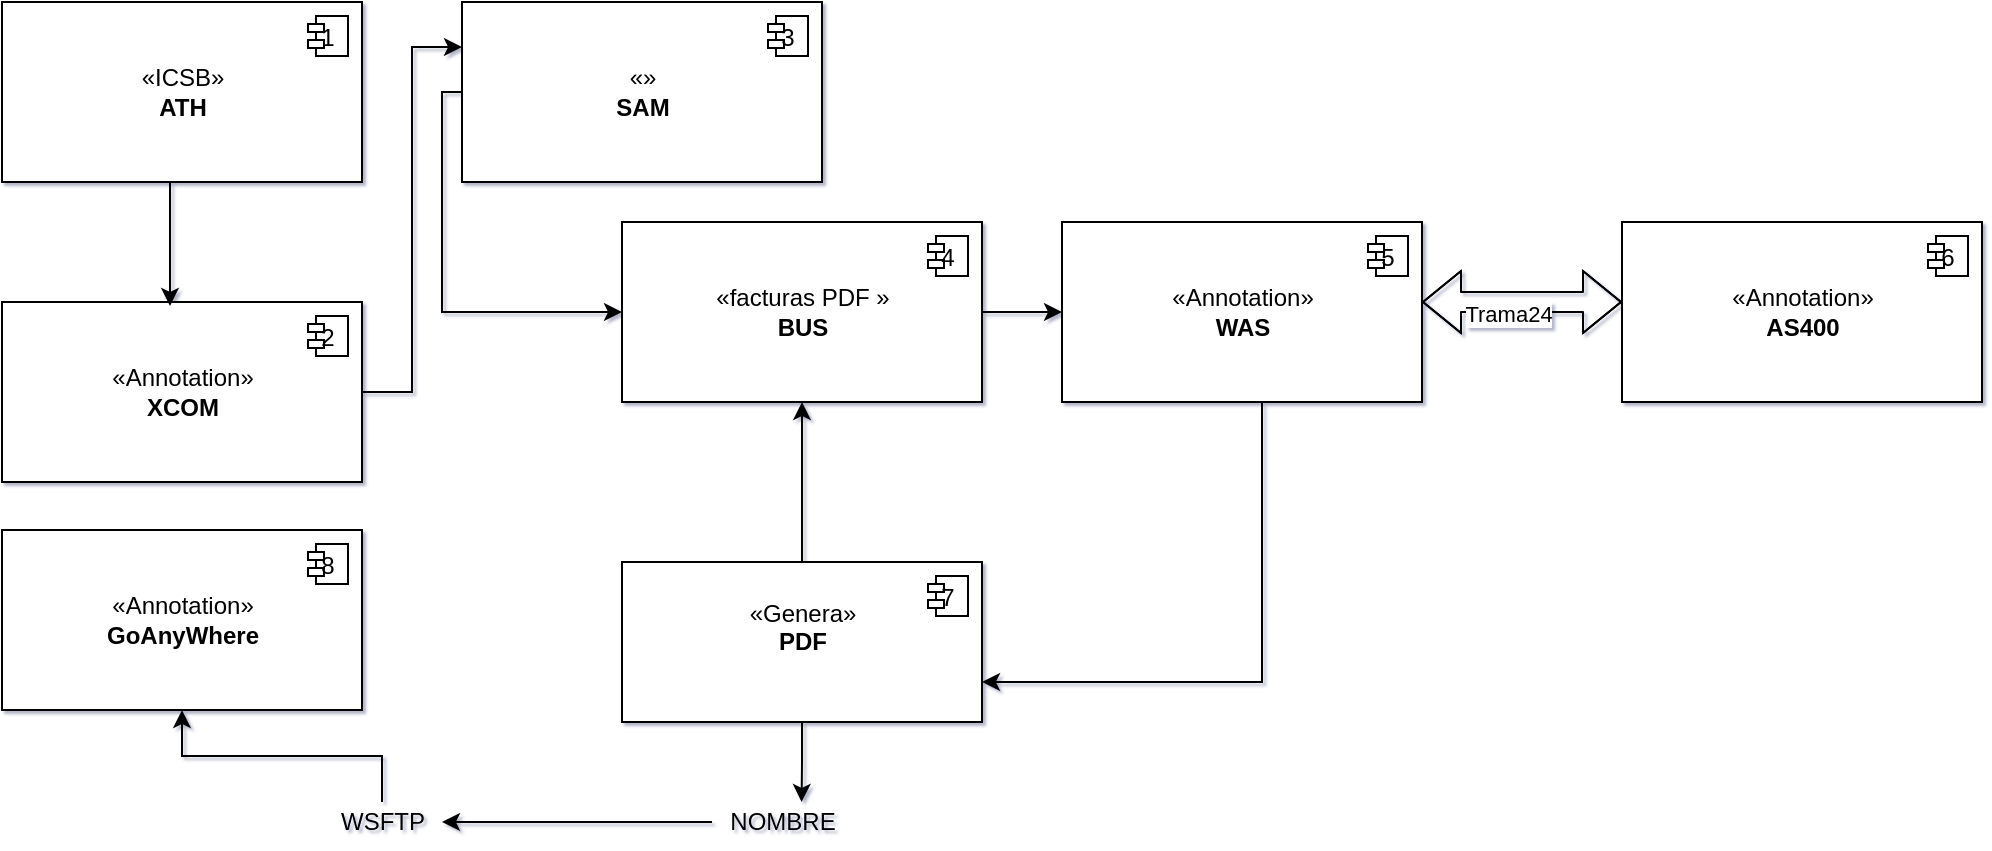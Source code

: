 <mxfile version="14.7.2" type="github">
  <diagram id="kgpKYQtTHZ0yAKxKKP6v" name="Page-1">
    <mxGraphModel dx="801" dy="360" grid="0" gridSize="10" guides="1" tooltips="1" connect="1" arrows="1" fold="1" page="1" pageScale="1" pageWidth="850" pageHeight="1100" background="none" math="0" shadow="1">
      <root>
        <mxCell id="0" />
        <mxCell id="1" parent="0" />
        <mxCell id="iwQhLdn17aUrFQSZAoBG-55" style="edgeStyle=orthogonalEdgeStyle;rounded=0;orthogonalLoop=1;jettySize=auto;html=1;entryX=0;entryY=0.25;entryDx=0;entryDy=0;" edge="1" parent="1" source="iwQhLdn17aUrFQSZAoBG-3" target="iwQhLdn17aUrFQSZAoBG-30">
          <mxGeometry relative="1" as="geometry" />
        </mxCell>
        <mxCell id="iwQhLdn17aUrFQSZAoBG-3" value="«Annotation»&lt;br&gt;&lt;b&gt;XCOM&lt;/b&gt;" style="html=1;dropTarget=0;" vertex="1" parent="1">
          <mxGeometry x="10" y="160" width="180" height="90" as="geometry" />
        </mxCell>
        <mxCell id="iwQhLdn17aUrFQSZAoBG-4" value="2" style="shape=module;jettyWidth=8;jettyHeight=4;" vertex="1" parent="iwQhLdn17aUrFQSZAoBG-3">
          <mxGeometry x="1" width="20" height="20" relative="1" as="geometry">
            <mxPoint x="-27" y="7" as="offset" />
          </mxGeometry>
        </mxCell>
        <mxCell id="iwQhLdn17aUrFQSZAoBG-53" style="edgeStyle=orthogonalEdgeStyle;rounded=0;orthogonalLoop=1;jettySize=auto;html=1;entryX=0.5;entryY=1;entryDx=0;entryDy=0;" edge="1" parent="1" source="iwQhLdn17aUrFQSZAoBG-16" target="iwQhLdn17aUrFQSZAoBG-19">
          <mxGeometry relative="1" as="geometry" />
        </mxCell>
        <mxCell id="iwQhLdn17aUrFQSZAoBG-58" style="edgeStyle=orthogonalEdgeStyle;rounded=0;orthogonalLoop=1;jettySize=auto;html=1;exitX=0.5;exitY=1;exitDx=0;exitDy=0;" edge="1" parent="1" source="iwQhLdn17aUrFQSZAoBG-16">
          <mxGeometry relative="1" as="geometry">
            <mxPoint x="409.8" y="410" as="targetPoint" />
          </mxGeometry>
        </mxCell>
        <mxCell id="iwQhLdn17aUrFQSZAoBG-16" value="«Genera»&lt;br&gt;&lt;b&gt;PDF&lt;br&gt;&lt;br&gt;&lt;/b&gt;" style="html=1;dropTarget=0;" vertex="1" parent="1">
          <mxGeometry x="320" y="290" width="180" height="80" as="geometry" />
        </mxCell>
        <mxCell id="iwQhLdn17aUrFQSZAoBG-17" value="7" style="shape=module;jettyWidth=8;jettyHeight=4;" vertex="1" parent="iwQhLdn17aUrFQSZAoBG-16">
          <mxGeometry x="1" width="20" height="20" relative="1" as="geometry">
            <mxPoint x="-27" y="7" as="offset" />
          </mxGeometry>
        </mxCell>
        <mxCell id="iwQhLdn17aUrFQSZAoBG-42" style="edgeStyle=orthogonalEdgeStyle;rounded=0;orthogonalLoop=1;jettySize=auto;html=1;entryX=0;entryY=0.5;entryDx=0;entryDy=0;" edge="1" parent="1" source="iwQhLdn17aUrFQSZAoBG-19" target="iwQhLdn17aUrFQSZAoBG-38">
          <mxGeometry relative="1" as="geometry" />
        </mxCell>
        <mxCell id="iwQhLdn17aUrFQSZAoBG-19" value="«facturas PDF »&lt;br&gt;&lt;b&gt;BUS&lt;/b&gt;" style="html=1;dropTarget=0;" vertex="1" parent="1">
          <mxGeometry x="320" y="120" width="180" height="90" as="geometry" />
        </mxCell>
        <mxCell id="iwQhLdn17aUrFQSZAoBG-20" value="4" style="shape=module;jettyWidth=8;jettyHeight=4;" vertex="1" parent="iwQhLdn17aUrFQSZAoBG-19">
          <mxGeometry x="1" width="20" height="20" relative="1" as="geometry">
            <mxPoint x="-27" y="7" as="offset" />
          </mxGeometry>
        </mxCell>
        <mxCell id="iwQhLdn17aUrFQSZAoBG-34" style="edgeStyle=orthogonalEdgeStyle;rounded=0;orthogonalLoop=1;jettySize=auto;html=1;" edge="1" parent="1" source="iwQhLdn17aUrFQSZAoBG-21">
          <mxGeometry relative="1" as="geometry">
            <mxPoint x="94" y="162" as="targetPoint" />
            <Array as="points">
              <mxPoint x="94" y="120" />
              <mxPoint x="94" y="120" />
            </Array>
          </mxGeometry>
        </mxCell>
        <mxCell id="iwQhLdn17aUrFQSZAoBG-21" value="«ICSB»&lt;br&gt;&lt;b&gt;ATH&lt;/b&gt;" style="html=1;dropTarget=0;" vertex="1" parent="1">
          <mxGeometry x="10" y="10" width="180" height="90" as="geometry" />
        </mxCell>
        <mxCell id="iwQhLdn17aUrFQSZAoBG-22" value="1" style="shape=module;jettyWidth=8;jettyHeight=4;" vertex="1" parent="iwQhLdn17aUrFQSZAoBG-21">
          <mxGeometry x="1" width="20" height="20" relative="1" as="geometry">
            <mxPoint x="-27" y="7" as="offset" />
          </mxGeometry>
        </mxCell>
        <mxCell id="iwQhLdn17aUrFQSZAoBG-25" value="«Annotation»&lt;br&gt;&lt;b&gt;GoAnyWhere&lt;/b&gt;" style="html=1;dropTarget=0;" vertex="1" parent="1">
          <mxGeometry x="10" y="274" width="180" height="90" as="geometry" />
        </mxCell>
        <mxCell id="iwQhLdn17aUrFQSZAoBG-26" value="8" style="shape=module;jettyWidth=8;jettyHeight=4;" vertex="1" parent="iwQhLdn17aUrFQSZAoBG-25">
          <mxGeometry x="1" width="20" height="20" relative="1" as="geometry">
            <mxPoint x="-27" y="7" as="offset" />
          </mxGeometry>
        </mxCell>
        <mxCell id="iwQhLdn17aUrFQSZAoBG-56" style="edgeStyle=orthogonalEdgeStyle;rounded=0;orthogonalLoop=1;jettySize=auto;html=1;exitX=0;exitY=0.5;exitDx=0;exitDy=0;entryX=0;entryY=0.5;entryDx=0;entryDy=0;" edge="1" parent="1" source="iwQhLdn17aUrFQSZAoBG-30" target="iwQhLdn17aUrFQSZAoBG-19">
          <mxGeometry relative="1" as="geometry">
            <Array as="points">
              <mxPoint x="230" y="55" />
              <mxPoint x="230" y="165" />
            </Array>
          </mxGeometry>
        </mxCell>
        <mxCell id="iwQhLdn17aUrFQSZAoBG-30" value="«»&lt;br&gt;&lt;b&gt;SAM&lt;/b&gt;" style="html=1;dropTarget=0;" vertex="1" parent="1">
          <mxGeometry x="240" y="10" width="180" height="90" as="geometry" />
        </mxCell>
        <mxCell id="iwQhLdn17aUrFQSZAoBG-31" value="3" style="shape=module;jettyWidth=8;jettyHeight=4;" vertex="1" parent="iwQhLdn17aUrFQSZAoBG-30">
          <mxGeometry x="1" width="20" height="20" relative="1" as="geometry">
            <mxPoint x="-27" y="7" as="offset" />
          </mxGeometry>
        </mxCell>
        <mxCell id="iwQhLdn17aUrFQSZAoBG-57" style="edgeStyle=orthogonalEdgeStyle;rounded=0;orthogonalLoop=1;jettySize=auto;html=1;entryX=1;entryY=0.75;entryDx=0;entryDy=0;" edge="1" parent="1" source="iwQhLdn17aUrFQSZAoBG-38" target="iwQhLdn17aUrFQSZAoBG-16">
          <mxGeometry relative="1" as="geometry">
            <mxPoint x="580" y="360" as="targetPoint" />
            <Array as="points">
              <mxPoint x="640" y="350" />
            </Array>
          </mxGeometry>
        </mxCell>
        <mxCell id="iwQhLdn17aUrFQSZAoBG-38" value="«Annotation»&lt;br&gt;&lt;b&gt;WAS&lt;/b&gt;" style="html=1;dropTarget=0;" vertex="1" parent="1">
          <mxGeometry x="540" y="120" width="180" height="90" as="geometry" />
        </mxCell>
        <mxCell id="iwQhLdn17aUrFQSZAoBG-39" value="5" style="shape=module;jettyWidth=8;jettyHeight=4;" vertex="1" parent="iwQhLdn17aUrFQSZAoBG-38">
          <mxGeometry x="1" width="20" height="20" relative="1" as="geometry">
            <mxPoint x="-27" y="7" as="offset" />
          </mxGeometry>
        </mxCell>
        <mxCell id="iwQhLdn17aUrFQSZAoBG-40" value="«Annotation»&lt;br&gt;&lt;b&gt;AS400&lt;/b&gt;" style="html=1;dropTarget=0;" vertex="1" parent="1">
          <mxGeometry x="820" y="120" width="180" height="90" as="geometry" />
        </mxCell>
        <mxCell id="iwQhLdn17aUrFQSZAoBG-41" value="6" style="shape=module;jettyWidth=8;jettyHeight=4;" vertex="1" parent="iwQhLdn17aUrFQSZAoBG-40">
          <mxGeometry x="1" width="20" height="20" relative="1" as="geometry">
            <mxPoint x="-27" y="7" as="offset" />
          </mxGeometry>
        </mxCell>
        <mxCell id="iwQhLdn17aUrFQSZAoBG-50" value="" style="shape=flexArrow;endArrow=classic;startArrow=classic;html=1;" edge="1" parent="1">
          <mxGeometry width="100" height="100" relative="1" as="geometry">
            <mxPoint x="720" y="160" as="sourcePoint" />
            <mxPoint x="820" y="160" as="targetPoint" />
            <Array as="points">
              <mxPoint x="780" y="160" />
            </Array>
          </mxGeometry>
        </mxCell>
        <mxCell id="iwQhLdn17aUrFQSZAoBG-64" value="Trama24" style="edgeLabel;html=1;align=center;verticalAlign=middle;resizable=0;points=[];" vertex="1" connectable="0" parent="iwQhLdn17aUrFQSZAoBG-50">
          <mxGeometry x="-0.148" y="-6" relative="1" as="geometry">
            <mxPoint as="offset" />
          </mxGeometry>
        </mxCell>
        <mxCell id="iwQhLdn17aUrFQSZAoBG-60" style="edgeStyle=orthogonalEdgeStyle;rounded=0;orthogonalLoop=1;jettySize=auto;html=1;" edge="1" parent="1" source="iwQhLdn17aUrFQSZAoBG-59" target="iwQhLdn17aUrFQSZAoBG-61">
          <mxGeometry relative="1" as="geometry">
            <mxPoint x="260" y="420" as="targetPoint" />
          </mxGeometry>
        </mxCell>
        <mxCell id="iwQhLdn17aUrFQSZAoBG-59" value="NOMBRE" style="text;html=1;align=center;verticalAlign=middle;resizable=0;points=[];autosize=1;strokeColor=none;" vertex="1" parent="1">
          <mxGeometry x="365" y="410" width="70" height="20" as="geometry" />
        </mxCell>
        <mxCell id="iwQhLdn17aUrFQSZAoBG-62" style="edgeStyle=orthogonalEdgeStyle;rounded=0;orthogonalLoop=1;jettySize=auto;html=1;entryX=0.5;entryY=1;entryDx=0;entryDy=0;" edge="1" parent="1" source="iwQhLdn17aUrFQSZAoBG-61" target="iwQhLdn17aUrFQSZAoBG-25">
          <mxGeometry relative="1" as="geometry" />
        </mxCell>
        <mxCell id="iwQhLdn17aUrFQSZAoBG-61" value="WSFTP&lt;br&gt;" style="text;html=1;align=center;verticalAlign=middle;resizable=0;points=[];autosize=1;strokeColor=none;" vertex="1" parent="1">
          <mxGeometry x="170" y="410" width="60" height="20" as="geometry" />
        </mxCell>
      </root>
    </mxGraphModel>
  </diagram>
</mxfile>
